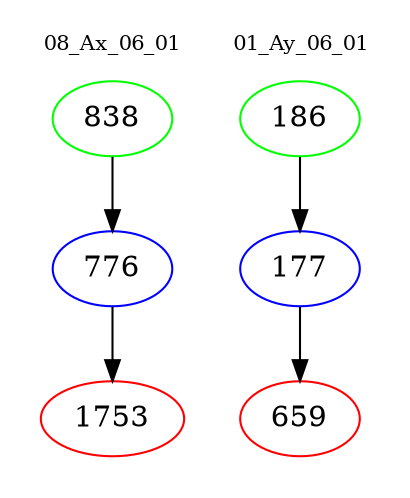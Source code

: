 digraph{
subgraph cluster_0 {
color = white
label = "08_Ax_06_01";
fontsize=10;
T0_838 [label="838", color="green"]
T0_838 -> T0_776 [color="black"]
T0_776 [label="776", color="blue"]
T0_776 -> T0_1753 [color="black"]
T0_1753 [label="1753", color="red"]
}
subgraph cluster_1 {
color = white
label = "01_Ay_06_01";
fontsize=10;
T1_186 [label="186", color="green"]
T1_186 -> T1_177 [color="black"]
T1_177 [label="177", color="blue"]
T1_177 -> T1_659 [color="black"]
T1_659 [label="659", color="red"]
}
}
